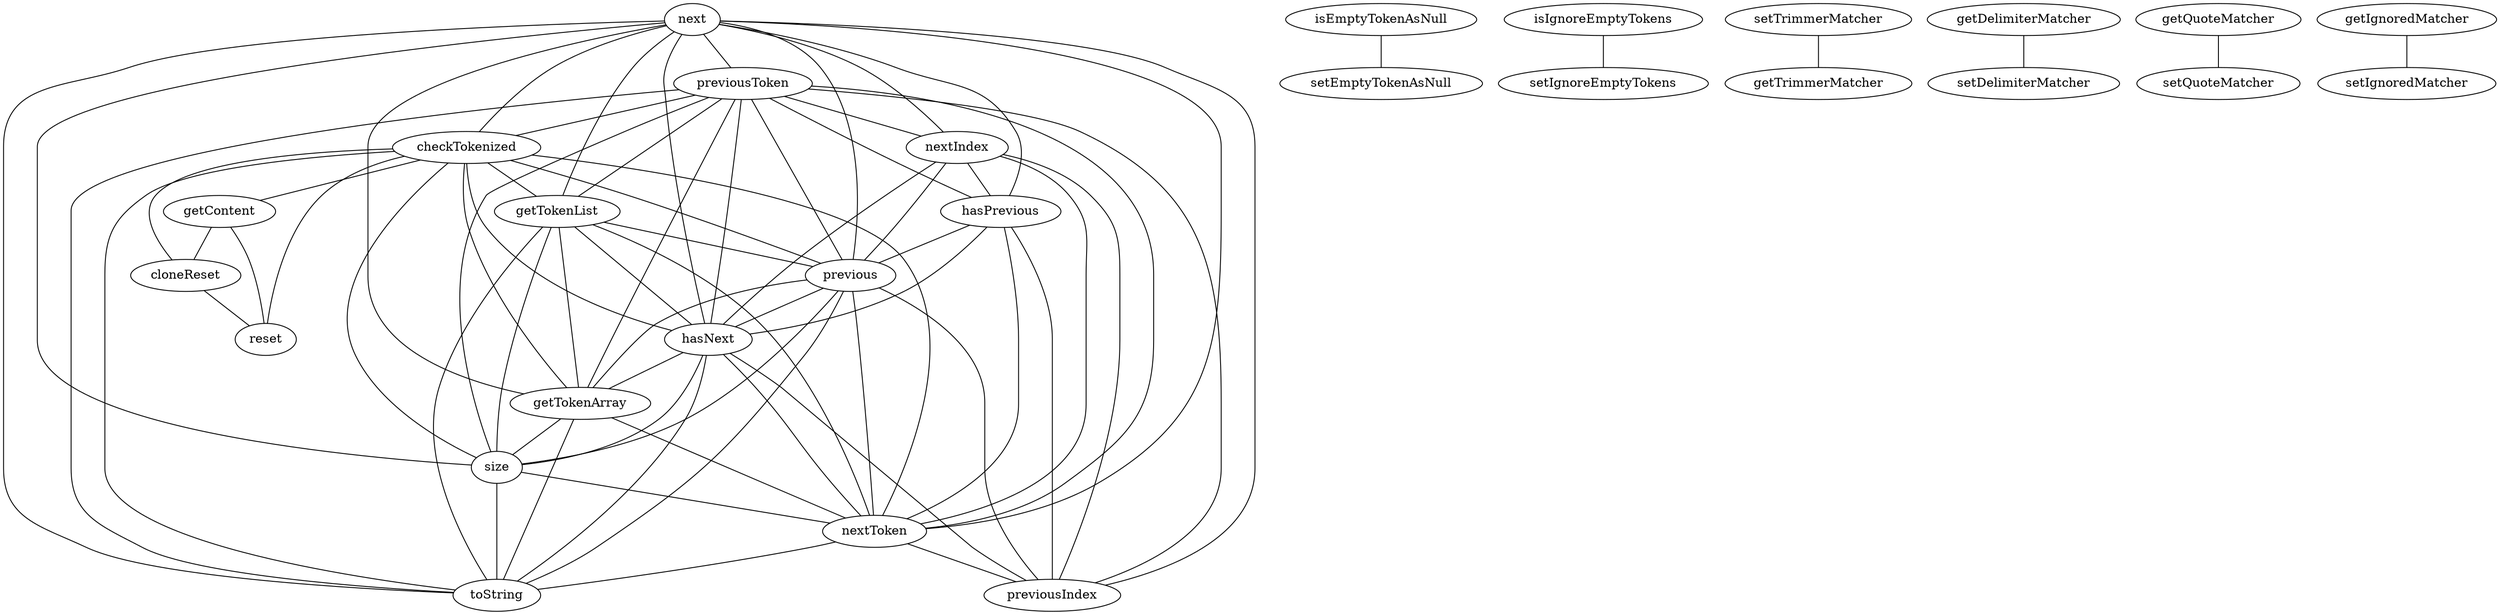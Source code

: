 strict graph ip_map {
next--previousToken;
next--getTokenArray;
next--previous;
next--size;
next--checkTokenized;
next--nextToken;
next--getTokenList;
next--hasPrevious;
next--hasNext;
next--toString;
next--nextIndex;
next--previousIndex;
previousToken--getTokenArray;
previousToken--previous;
previousToken--size;
previousToken--checkTokenized;
previousToken--nextToken;
previousToken--getTokenList;
previousToken--hasPrevious;
previousToken--hasNext;
previousToken--toString;
previousToken--nextIndex;
previousToken--previousIndex;
checkTokenized--cloneReset;
checkTokenized--getTokenArray;
checkTokenized--previous;
checkTokenized--size;
checkTokenized--nextToken;
checkTokenized--getContent;
checkTokenized--getTokenList;
checkTokenized--reset;
checkTokenized--hasNext;
checkTokenized--toString;
getContent--cloneReset;
getContent--reset;
isEmptyTokenAsNull--setEmptyTokenAsNull;
nextIndex--previous;
nextIndex--nextToken;
nextIndex--hasPrevious;
nextIndex--hasNext;
nextIndex--previousIndex;
isIgnoreEmptyTokens--setIgnoreEmptyTokens;
cloneReset--reset;
getTokenList--getTokenArray;
getTokenList--previous;
getTokenList--size;
getTokenList--nextToken;
getTokenList--hasNext;
getTokenList--toString;
hasPrevious--previous;
hasPrevious--nextToken;
hasPrevious--hasNext;
hasPrevious--previousIndex;
setTrimmerMatcher--getTrimmerMatcher;
previous--getTokenArray;
previous--size;
previous--nextToken;
previous--hasNext;
previous--toString;
previous--previousIndex;
getDelimiterMatcher--setDelimiterMatcher;
getQuoteMatcher--setQuoteMatcher;
hasNext--getTokenArray;
hasNext--size;
hasNext--nextToken;
hasNext--toString;
hasNext--previousIndex;
getIgnoredMatcher--setIgnoredMatcher;
getTokenArray--size;
getTokenArray--nextToken;
getTokenArray--toString;
size--nextToken;
size--toString;
nextToken--toString;
nextToken--previousIndex;
}